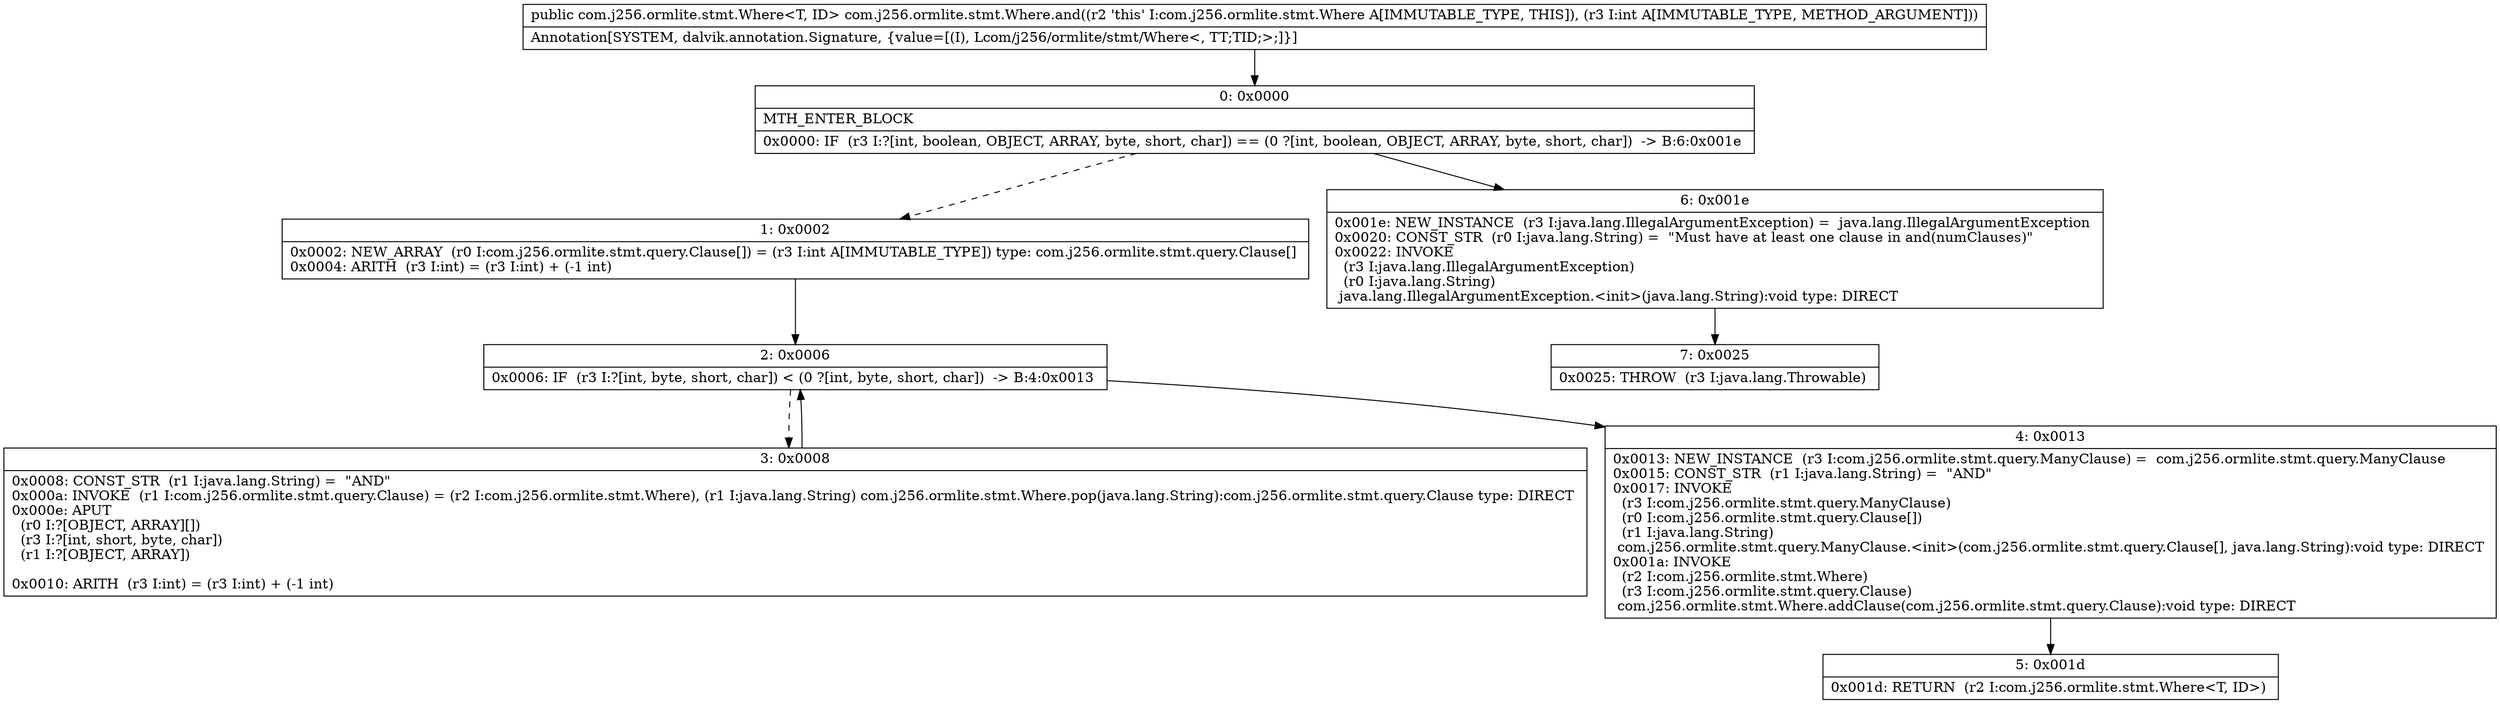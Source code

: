 digraph "CFG forcom.j256.ormlite.stmt.Where.and(I)Lcom\/j256\/ormlite\/stmt\/Where;" {
Node_0 [shape=record,label="{0\:\ 0x0000|MTH_ENTER_BLOCK\l|0x0000: IF  (r3 I:?[int, boolean, OBJECT, ARRAY, byte, short, char]) == (0 ?[int, boolean, OBJECT, ARRAY, byte, short, char])  \-\> B:6:0x001e \l}"];
Node_1 [shape=record,label="{1\:\ 0x0002|0x0002: NEW_ARRAY  (r0 I:com.j256.ormlite.stmt.query.Clause[]) = (r3 I:int A[IMMUTABLE_TYPE]) type: com.j256.ormlite.stmt.query.Clause[] \l0x0004: ARITH  (r3 I:int) = (r3 I:int) + (\-1 int) \l}"];
Node_2 [shape=record,label="{2\:\ 0x0006|0x0006: IF  (r3 I:?[int, byte, short, char]) \< (0 ?[int, byte, short, char])  \-\> B:4:0x0013 \l}"];
Node_3 [shape=record,label="{3\:\ 0x0008|0x0008: CONST_STR  (r1 I:java.lang.String) =  \"AND\" \l0x000a: INVOKE  (r1 I:com.j256.ormlite.stmt.query.Clause) = (r2 I:com.j256.ormlite.stmt.Where), (r1 I:java.lang.String) com.j256.ormlite.stmt.Where.pop(java.lang.String):com.j256.ormlite.stmt.query.Clause type: DIRECT \l0x000e: APUT  \l  (r0 I:?[OBJECT, ARRAY][])\l  (r3 I:?[int, short, byte, char])\l  (r1 I:?[OBJECT, ARRAY])\l \l0x0010: ARITH  (r3 I:int) = (r3 I:int) + (\-1 int) \l}"];
Node_4 [shape=record,label="{4\:\ 0x0013|0x0013: NEW_INSTANCE  (r3 I:com.j256.ormlite.stmt.query.ManyClause) =  com.j256.ormlite.stmt.query.ManyClause \l0x0015: CONST_STR  (r1 I:java.lang.String) =  \"AND\" \l0x0017: INVOKE  \l  (r3 I:com.j256.ormlite.stmt.query.ManyClause)\l  (r0 I:com.j256.ormlite.stmt.query.Clause[])\l  (r1 I:java.lang.String)\l com.j256.ormlite.stmt.query.ManyClause.\<init\>(com.j256.ormlite.stmt.query.Clause[], java.lang.String):void type: DIRECT \l0x001a: INVOKE  \l  (r2 I:com.j256.ormlite.stmt.Where)\l  (r3 I:com.j256.ormlite.stmt.query.Clause)\l com.j256.ormlite.stmt.Where.addClause(com.j256.ormlite.stmt.query.Clause):void type: DIRECT \l}"];
Node_5 [shape=record,label="{5\:\ 0x001d|0x001d: RETURN  (r2 I:com.j256.ormlite.stmt.Where\<T, ID\>) \l}"];
Node_6 [shape=record,label="{6\:\ 0x001e|0x001e: NEW_INSTANCE  (r3 I:java.lang.IllegalArgumentException) =  java.lang.IllegalArgumentException \l0x0020: CONST_STR  (r0 I:java.lang.String) =  \"Must have at least one clause in and(numClauses)\" \l0x0022: INVOKE  \l  (r3 I:java.lang.IllegalArgumentException)\l  (r0 I:java.lang.String)\l java.lang.IllegalArgumentException.\<init\>(java.lang.String):void type: DIRECT \l}"];
Node_7 [shape=record,label="{7\:\ 0x0025|0x0025: THROW  (r3 I:java.lang.Throwable) \l}"];
MethodNode[shape=record,label="{public com.j256.ormlite.stmt.Where\<T, ID\> com.j256.ormlite.stmt.Where.and((r2 'this' I:com.j256.ormlite.stmt.Where A[IMMUTABLE_TYPE, THIS]), (r3 I:int A[IMMUTABLE_TYPE, METHOD_ARGUMENT]))  | Annotation[SYSTEM, dalvik.annotation.Signature, \{value=[(I), Lcom\/j256\/ormlite\/stmt\/Where\<, TT;TID;\>;]\}]\l}"];
MethodNode -> Node_0;
Node_0 -> Node_1[style=dashed];
Node_0 -> Node_6;
Node_1 -> Node_2;
Node_2 -> Node_3[style=dashed];
Node_2 -> Node_4;
Node_3 -> Node_2;
Node_4 -> Node_5;
Node_6 -> Node_7;
}

